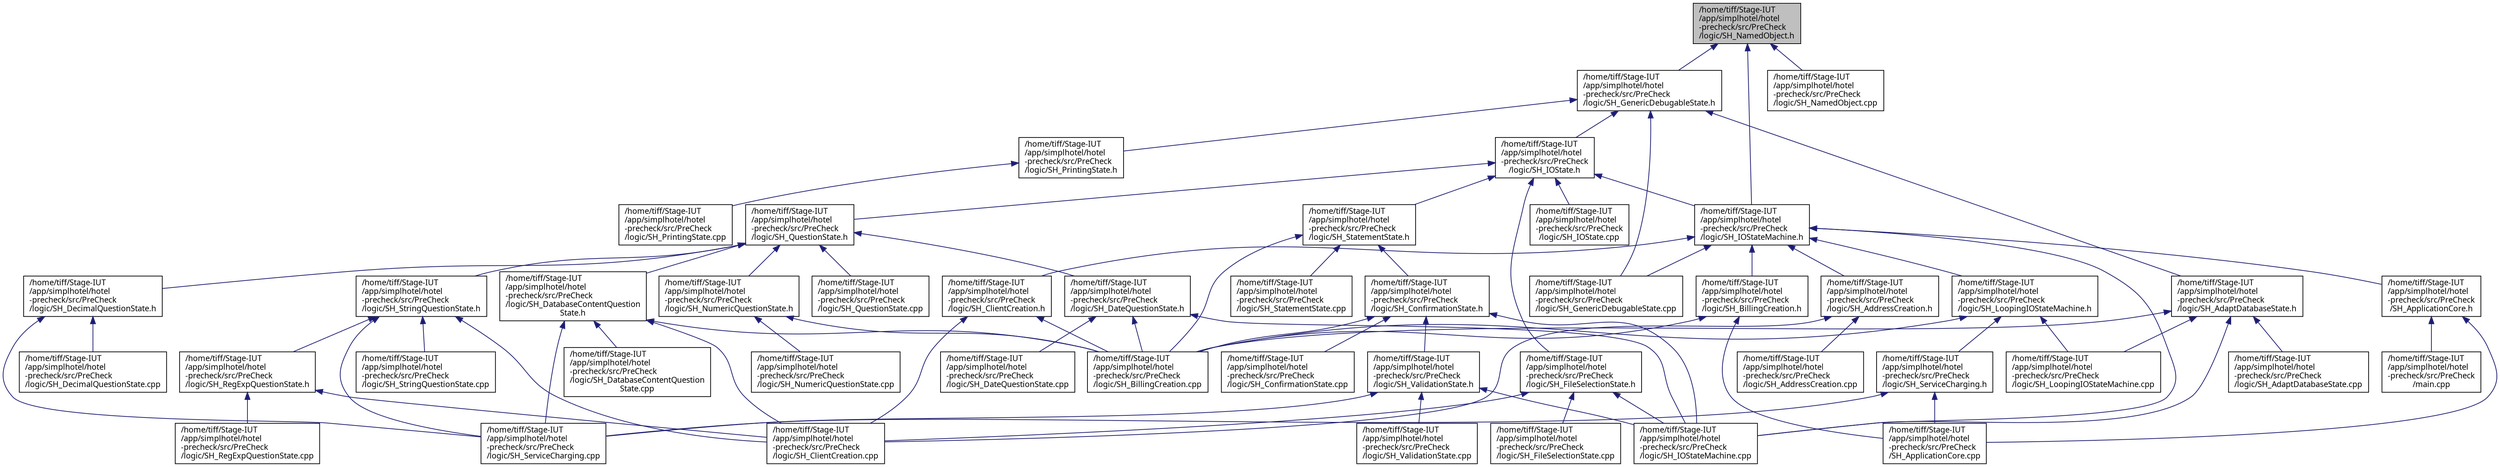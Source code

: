 digraph "/home/tiff/Stage-IUT/app/simplhotel/hotel-precheck/src/PreCheck/logic/SH_NamedObject.h"
{
 // INTERACTIVE_SVG=YES
  bgcolor="transparent";
  edge [fontname="Verdana",fontsize="11",labelfontname="Verdana",labelfontsize="11"];
  node [fontname="Verdana",fontsize="11",shape=record];
  Node1 [label="/home/tiff/Stage-IUT\l/app/simplhotel/hotel\l-precheck/src/PreCheck\l/logic/SH_NamedObject.h",height=0.2,width=0.4,color="black", fillcolor="grey75", style="filled" fontcolor="black"];
  Node1 -> Node2 [dir="back",color="midnightblue",fontsize="11",style="solid"];
  Node2 [label="/home/tiff/Stage-IUT\l/app/simplhotel/hotel\l-precheck/src/PreCheck\l/logic/SH_GenericDebugableState.h",height=0.2,width=0.4,color="black",URL="$SH__GenericDebugableState_8h.html"];
  Node2 -> Node3 [dir="back",color="midnightblue",fontsize="11",style="solid"];
  Node3 [label="/home/tiff/Stage-IUT\l/app/simplhotel/hotel\l-precheck/src/PreCheck\l/logic/SH_AdaptDatabaseState.h",height=0.2,width=0.4,color="black",URL="$SH__AdaptDatabaseState_8h.html"];
  Node3 -> Node4 [dir="back",color="midnightblue",fontsize="11",style="solid"];
  Node4 [label="/home/tiff/Stage-IUT\l/app/simplhotel/hotel\l-precheck/src/PreCheck\l/logic/SH_AdaptDatabaseState.cpp",height=0.2,width=0.4,color="black",URL="$SH__AdaptDatabaseState_8cpp.html"];
  Node3 -> Node5 [dir="back",color="midnightblue",fontsize="11",style="solid"];
  Node5 [label="/home/tiff/Stage-IUT\l/app/simplhotel/hotel\l-precheck/src/PreCheck\l/logic/SH_BillingCreation.cpp",height=0.2,width=0.4,color="black",URL="$SH__BillingCreation_8cpp.html"];
  Node3 -> Node6 [dir="back",color="midnightblue",fontsize="11",style="solid"];
  Node6 [label="/home/tiff/Stage-IUT\l/app/simplhotel/hotel\l-precheck/src/PreCheck\l/logic/SH_IOStateMachine.cpp",height=0.2,width=0.4,color="black",URL="$SH__IOStateMachine_8cpp.html"];
  Node3 -> Node7 [dir="back",color="midnightblue",fontsize="11",style="solid"];
  Node7 [label="/home/tiff/Stage-IUT\l/app/simplhotel/hotel\l-precheck/src/PreCheck\l/logic/SH_LoopingIOStateMachine.cpp",height=0.2,width=0.4,color="black",URL="$SH__LoopingIOStateMachine_8cpp.html"];
  Node2 -> Node8 [dir="back",color="midnightblue",fontsize="11",style="solid"];
  Node8 [label="/home/tiff/Stage-IUT\l/app/simplhotel/hotel\l-precheck/src/PreCheck\l/logic/SH_IOState.h",height=0.2,width=0.4,color="black",URL="$SH__IOState_8h.html"];
  Node8 -> Node9 [dir="back",color="midnightblue",fontsize="11",style="solid"];
  Node9 [label="/home/tiff/Stage-IUT\l/app/simplhotel/hotel\l-precheck/src/PreCheck\l/logic/SH_IOStateMachine.h",height=0.2,width=0.4,color="black",URL="$SH__IOStateMachine_8h.html"];
  Node9 -> Node10 [dir="back",color="midnightblue",fontsize="11",style="solid"];
  Node10 [label="/home/tiff/Stage-IUT\l/app/simplhotel/hotel\l-precheck/src/PreCheck\l/logic/SH_AddressCreation.h",height=0.2,width=0.4,color="black",URL="$SH__AddressCreation_8h.html"];
  Node10 -> Node11 [dir="back",color="midnightblue",fontsize="11",style="solid"];
  Node11 [label="/home/tiff/Stage-IUT\l/app/simplhotel/hotel\l-precheck/src/PreCheck\l/logic/SH_AddressCreation.cpp",height=0.2,width=0.4,color="black",URL="$SH__AddressCreation_8cpp.html"];
  Node10 -> Node12 [dir="back",color="midnightblue",fontsize="11",style="solid"];
  Node12 [label="/home/tiff/Stage-IUT\l/app/simplhotel/hotel\l-precheck/src/PreCheck\l/logic/SH_ClientCreation.cpp",height=0.2,width=0.4,color="black",URL="$SH__ClientCreation_8cpp.html"];
  Node9 -> Node13 [dir="back",color="midnightblue",fontsize="11",style="solid"];
  Node13 [label="/home/tiff/Stage-IUT\l/app/simplhotel/hotel\l-precheck/src/PreCheck\l/logic/SH_BillingCreation.h",height=0.2,width=0.4,color="black",URL="$SH__BillingCreation_8h.html"];
  Node13 -> Node5 [dir="back",color="midnightblue",fontsize="11",style="solid"];
  Node13 -> Node14 [dir="back",color="midnightblue",fontsize="11",style="solid"];
  Node14 [label="/home/tiff/Stage-IUT\l/app/simplhotel/hotel\l-precheck/src/PreCheck\l/SH_ApplicationCore.cpp",height=0.2,width=0.4,color="black",URL="$SH__ApplicationCore_8cpp.html"];
  Node9 -> Node15 [dir="back",color="midnightblue",fontsize="11",style="solid"];
  Node15 [label="/home/tiff/Stage-IUT\l/app/simplhotel/hotel\l-precheck/src/PreCheck\l/logic/SH_LoopingIOStateMachine.h",height=0.2,width=0.4,color="black",URL="$SH__LoopingIOStateMachine_8h.html"];
  Node15 -> Node5 [dir="back",color="midnightblue",fontsize="11",style="solid"];
  Node15 -> Node7 [dir="back",color="midnightblue",fontsize="11",style="solid"];
  Node15 -> Node16 [dir="back",color="midnightblue",fontsize="11",style="solid"];
  Node16 [label="/home/tiff/Stage-IUT\l/app/simplhotel/hotel\l-precheck/src/PreCheck\l/logic/SH_ServiceCharging.h",height=0.2,width=0.4,color="black",URL="$SH__ServiceCharging_8h.html"];
  Node16 -> Node17 [dir="back",color="midnightblue",fontsize="11",style="solid"];
  Node17 [label="/home/tiff/Stage-IUT\l/app/simplhotel/hotel\l-precheck/src/PreCheck\l/logic/SH_ServiceCharging.cpp",height=0.2,width=0.4,color="black",URL="$SH__ServiceCharging_8cpp.html"];
  Node16 -> Node14 [dir="back",color="midnightblue",fontsize="11",style="solid"];
  Node9 -> Node18 [dir="back",color="midnightblue",fontsize="11",style="solid"];
  Node18 [label="/home/tiff/Stage-IUT\l/app/simplhotel/hotel\l-precheck/src/PreCheck\l/logic/SH_ClientCreation.h",height=0.2,width=0.4,color="black",URL="$SH__ClientCreation_8h.html"];
  Node18 -> Node5 [dir="back",color="midnightblue",fontsize="11",style="solid"];
  Node18 -> Node12 [dir="back",color="midnightblue",fontsize="11",style="solid"];
  Node9 -> Node19 [dir="back",color="midnightblue",fontsize="11",style="solid"];
  Node19 [label="/home/tiff/Stage-IUT\l/app/simplhotel/hotel\l-precheck/src/PreCheck\l/logic/SH_GenericDebugableState.cpp",height=0.2,width=0.4,color="black",URL="$SH__GenericDebugableState_8cpp.html"];
  Node9 -> Node6 [dir="back",color="midnightblue",fontsize="11",style="solid"];
  Node9 -> Node20 [dir="back",color="midnightblue",fontsize="11",style="solid"];
  Node20 [label="/home/tiff/Stage-IUT\l/app/simplhotel/hotel\l-precheck/src/PreCheck\l/SH_ApplicationCore.h",height=0.2,width=0.4,color="black",URL="$SH__ApplicationCore_8h.html"];
  Node20 -> Node21 [dir="back",color="midnightblue",fontsize="11",style="solid"];
  Node21 [label="/home/tiff/Stage-IUT\l/app/simplhotel/hotel\l-precheck/src/PreCheck\l/main.cpp",height=0.2,width=0.4,color="black",URL="$main_8cpp.html"];
  Node20 -> Node14 [dir="back",color="midnightblue",fontsize="11",style="solid"];
  Node8 -> Node22 [dir="back",color="midnightblue",fontsize="11",style="solid"];
  Node22 [label="/home/tiff/Stage-IUT\l/app/simplhotel/hotel\l-precheck/src/PreCheck\l/logic/SH_StatementState.h",height=0.2,width=0.4,color="black",URL="$SH__StatementState_8h.html"];
  Node22 -> Node5 [dir="back",color="midnightblue",fontsize="11",style="solid"];
  Node22 -> Node23 [dir="back",color="midnightblue",fontsize="11",style="solid"];
  Node23 [label="/home/tiff/Stage-IUT\l/app/simplhotel/hotel\l-precheck/src/PreCheck\l/logic/SH_ConfirmationState.h",height=0.2,width=0.4,color="black",URL="$SH__ConfirmationState_8h.html"];
  Node23 -> Node5 [dir="back",color="midnightblue",fontsize="11",style="solid"];
  Node23 -> Node24 [dir="back",color="midnightblue",fontsize="11",style="solid"];
  Node24 [label="/home/tiff/Stage-IUT\l/app/simplhotel/hotel\l-precheck/src/PreCheck\l/logic/SH_ConfirmationState.cpp",height=0.2,width=0.4,color="black",URL="$SH__ConfirmationState_8cpp.html"];
  Node23 -> Node25 [dir="back",color="midnightblue",fontsize="11",style="solid"];
  Node25 [label="/home/tiff/Stage-IUT\l/app/simplhotel/hotel\l-precheck/src/PreCheck\l/logic/SH_ValidationState.h",height=0.2,width=0.4,color="black",URL="$SH__ValidationState_8h.html"];
  Node25 -> Node6 [dir="back",color="midnightblue",fontsize="11",style="solid"];
  Node25 -> Node17 [dir="back",color="midnightblue",fontsize="11",style="solid"];
  Node25 -> Node26 [dir="back",color="midnightblue",fontsize="11",style="solid"];
  Node26 [label="/home/tiff/Stage-IUT\l/app/simplhotel/hotel\l-precheck/src/PreCheck\l/logic/SH_ValidationState.cpp",height=0.2,width=0.4,color="black",URL="$SH__ValidationState_8cpp.html"];
  Node23 -> Node6 [dir="back",color="midnightblue",fontsize="11",style="solid"];
  Node22 -> Node27 [dir="back",color="midnightblue",fontsize="11",style="solid"];
  Node27 [label="/home/tiff/Stage-IUT\l/app/simplhotel/hotel\l-precheck/src/PreCheck\l/logic/SH_StatementState.cpp",height=0.2,width=0.4,color="black",URL="$SH__StatementState_8cpp.html"];
  Node8 -> Node28 [dir="back",color="midnightblue",fontsize="11",style="solid"];
  Node28 [label="/home/tiff/Stage-IUT\l/app/simplhotel/hotel\l-precheck/src/PreCheck\l/logic/SH_QuestionState.h",height=0.2,width=0.4,color="black",URL="$SH__QuestionState_8h.html"];
  Node28 -> Node29 [dir="back",color="midnightblue",fontsize="11",style="solid"];
  Node29 [label="/home/tiff/Stage-IUT\l/app/simplhotel/hotel\l-precheck/src/PreCheck\l/logic/SH_NumericQuestionState.h",height=0.2,width=0.4,color="black",URL="$SH__NumericQuestionState_8h.html"];
  Node29 -> Node5 [dir="back",color="midnightblue",fontsize="11",style="solid"];
  Node29 -> Node30 [dir="back",color="midnightblue",fontsize="11",style="solid"];
  Node30 [label="/home/tiff/Stage-IUT\l/app/simplhotel/hotel\l-precheck/src/PreCheck\l/logic/SH_NumericQuestionState.cpp",height=0.2,width=0.4,color="black",URL="$SH__NumericQuestionState_8cpp.html"];
  Node28 -> Node31 [dir="back",color="midnightblue",fontsize="11",style="solid"];
  Node31 [label="/home/tiff/Stage-IUT\l/app/simplhotel/hotel\l-precheck/src/PreCheck\l/logic/SH_DateQuestionState.h",height=0.2,width=0.4,color="black",URL="$SH__DateQuestionState_8h.html"];
  Node31 -> Node5 [dir="back",color="midnightblue",fontsize="11",style="solid"];
  Node31 -> Node32 [dir="back",color="midnightblue",fontsize="11",style="solid"];
  Node32 [label="/home/tiff/Stage-IUT\l/app/simplhotel/hotel\l-precheck/src/PreCheck\l/logic/SH_DateQuestionState.cpp",height=0.2,width=0.4,color="black",URL="$SH__DateQuestionState_8cpp.html"];
  Node31 -> Node6 [dir="back",color="midnightblue",fontsize="11",style="solid"];
  Node28 -> Node33 [dir="back",color="midnightblue",fontsize="11",style="solid"];
  Node33 [label="/home/tiff/Stage-IUT\l/app/simplhotel/hotel\l-precheck/src/PreCheck\l/logic/SH_DatabaseContentQuestion\lState.h",height=0.2,width=0.4,color="black",URL="$SH__DatabaseContentQuestionState_8h.html"];
  Node33 -> Node5 [dir="back",color="midnightblue",fontsize="11",style="solid"];
  Node33 -> Node12 [dir="back",color="midnightblue",fontsize="11",style="solid"];
  Node33 -> Node34 [dir="back",color="midnightblue",fontsize="11",style="solid"];
  Node34 [label="/home/tiff/Stage-IUT\l/app/simplhotel/hotel\l-precheck/src/PreCheck\l/logic/SH_DatabaseContentQuestion\lState.cpp",height=0.2,width=0.4,color="black",URL="$SH__DatabaseContentQuestionState_8cpp.html"];
  Node33 -> Node17 [dir="back",color="midnightblue",fontsize="11",style="solid"];
  Node28 -> Node35 [dir="back",color="midnightblue",fontsize="11",style="solid"];
  Node35 [label="/home/tiff/Stage-IUT\l/app/simplhotel/hotel\l-precheck/src/PreCheck\l/logic/SH_StringQuestionState.h",height=0.2,width=0.4,color="black",URL="$SH__StringQuestionState_8h.html"];
  Node35 -> Node12 [dir="back",color="midnightblue",fontsize="11",style="solid"];
  Node35 -> Node36 [dir="back",color="midnightblue",fontsize="11",style="solid"];
  Node36 [label="/home/tiff/Stage-IUT\l/app/simplhotel/hotel\l-precheck/src/PreCheck\l/logic/SH_RegExpQuestionState.h",height=0.2,width=0.4,color="black",URL="$SH__RegExpQuestionState_8h.html"];
  Node36 -> Node12 [dir="back",color="midnightblue",fontsize="11",style="solid"];
  Node36 -> Node37 [dir="back",color="midnightblue",fontsize="11",style="solid"];
  Node37 [label="/home/tiff/Stage-IUT\l/app/simplhotel/hotel\l-precheck/src/PreCheck\l/logic/SH_RegExpQuestionState.cpp",height=0.2,width=0.4,color="black",URL="$SH__RegExpQuestionState_8cpp.html"];
  Node35 -> Node17 [dir="back",color="midnightblue",fontsize="11",style="solid"];
  Node35 -> Node38 [dir="back",color="midnightblue",fontsize="11",style="solid"];
  Node38 [label="/home/tiff/Stage-IUT\l/app/simplhotel/hotel\l-precheck/src/PreCheck\l/logic/SH_StringQuestionState.cpp",height=0.2,width=0.4,color="black",URL="$SH__StringQuestionState_8cpp.html"];
  Node28 -> Node39 [dir="back",color="midnightblue",fontsize="11",style="solid"];
  Node39 [label="/home/tiff/Stage-IUT\l/app/simplhotel/hotel\l-precheck/src/PreCheck\l/logic/SH_DecimalQuestionState.h",height=0.2,width=0.4,color="black",URL="$SH__DecimalQuestionState_8h.html"];
  Node39 -> Node40 [dir="back",color="midnightblue",fontsize="11",style="solid"];
  Node40 [label="/home/tiff/Stage-IUT\l/app/simplhotel/hotel\l-precheck/src/PreCheck\l/logic/SH_DecimalQuestionState.cpp",height=0.2,width=0.4,color="black",URL="$SH__DecimalQuestionState_8cpp.html"];
  Node39 -> Node17 [dir="back",color="midnightblue",fontsize="11",style="solid"];
  Node28 -> Node41 [dir="back",color="midnightblue",fontsize="11",style="solid"];
  Node41 [label="/home/tiff/Stage-IUT\l/app/simplhotel/hotel\l-precheck/src/PreCheck\l/logic/SH_QuestionState.cpp",height=0.2,width=0.4,color="black",URL="$SH__QuestionState_8cpp.html"];
  Node8 -> Node42 [dir="back",color="midnightblue",fontsize="11",style="solid"];
  Node42 [label="/home/tiff/Stage-IUT\l/app/simplhotel/hotel\l-precheck/src/PreCheck\l/logic/SH_FileSelectionState.h",height=0.2,width=0.4,color="black",URL="$SH__FileSelectionState_8h.html"];
  Node42 -> Node12 [dir="back",color="midnightblue",fontsize="11",style="solid"];
  Node42 -> Node43 [dir="back",color="midnightblue",fontsize="11",style="solid"];
  Node43 [label="/home/tiff/Stage-IUT\l/app/simplhotel/hotel\l-precheck/src/PreCheck\l/logic/SH_FileSelectionState.cpp",height=0.2,width=0.4,color="black",URL="$SH__FileSelectionState_8cpp.html"];
  Node42 -> Node6 [dir="back",color="midnightblue",fontsize="11",style="solid"];
  Node8 -> Node44 [dir="back",color="midnightblue",fontsize="11",style="solid"];
  Node44 [label="/home/tiff/Stage-IUT\l/app/simplhotel/hotel\l-precheck/src/PreCheck\l/logic/SH_IOState.cpp",height=0.2,width=0.4,color="black",URL="$SH__IOState_8cpp.html"];
  Node2 -> Node19 [dir="back",color="midnightblue",fontsize="11",style="solid"];
  Node2 -> Node45 [dir="back",color="midnightblue",fontsize="11",style="solid"];
  Node45 [label="/home/tiff/Stage-IUT\l/app/simplhotel/hotel\l-precheck/src/PreCheck\l/logic/SH_PrintingState.h",height=0.2,width=0.4,color="black",URL="$SH__PrintingState_8h.html"];
  Node45 -> Node46 [dir="back",color="midnightblue",fontsize="11",style="solid"];
  Node46 [label="/home/tiff/Stage-IUT\l/app/simplhotel/hotel\l-precheck/src/PreCheck\l/logic/SH_PrintingState.cpp",height=0.2,width=0.4,color="black",URL="$SH__PrintingState_8cpp.html"];
  Node1 -> Node9 [dir="back",color="midnightblue",fontsize="11",style="solid"];
  Node1 -> Node47 [dir="back",color="midnightblue",fontsize="11",style="solid"];
  Node47 [label="/home/tiff/Stage-IUT\l/app/simplhotel/hotel\l-precheck/src/PreCheck\l/logic/SH_NamedObject.cpp",height=0.2,width=0.4,color="black",URL="$SH__NamedObject_8cpp.html"];
}
